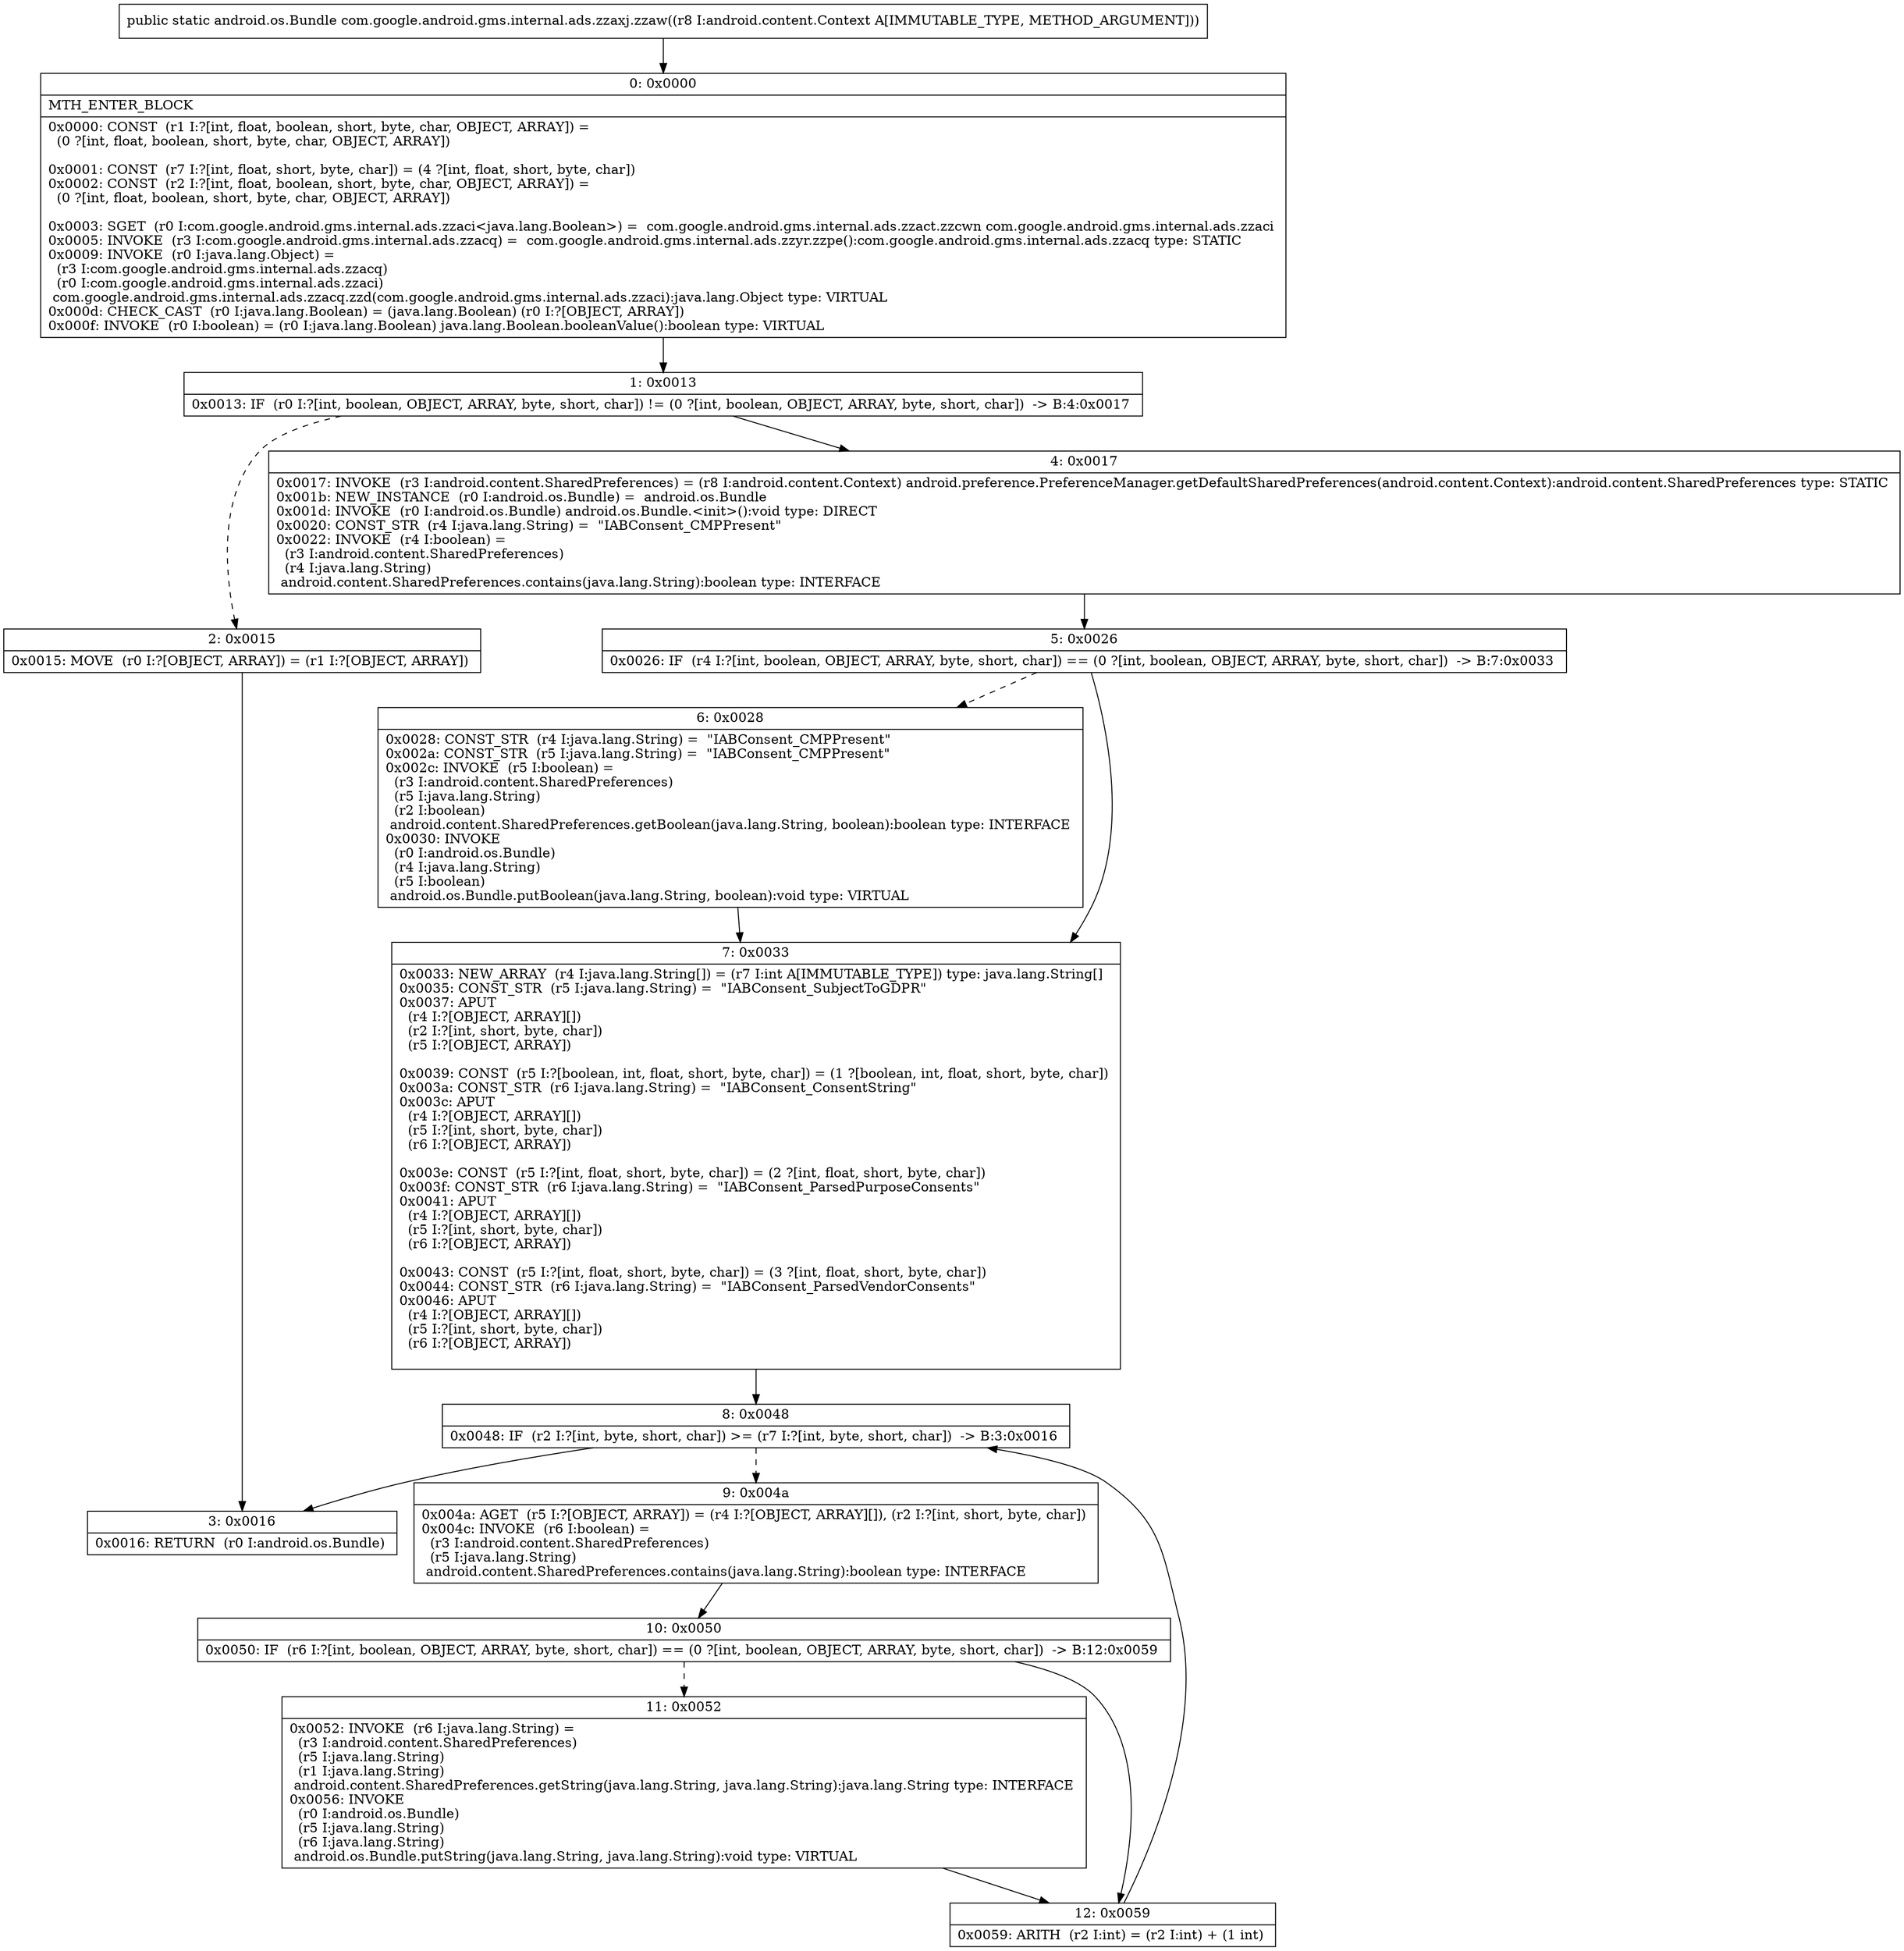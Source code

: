 digraph "CFG forcom.google.android.gms.internal.ads.zzaxj.zzaw(Landroid\/content\/Context;)Landroid\/os\/Bundle;" {
Node_0 [shape=record,label="{0\:\ 0x0000|MTH_ENTER_BLOCK\l|0x0000: CONST  (r1 I:?[int, float, boolean, short, byte, char, OBJECT, ARRAY]) = \l  (0 ?[int, float, boolean, short, byte, char, OBJECT, ARRAY])\l \l0x0001: CONST  (r7 I:?[int, float, short, byte, char]) = (4 ?[int, float, short, byte, char]) \l0x0002: CONST  (r2 I:?[int, float, boolean, short, byte, char, OBJECT, ARRAY]) = \l  (0 ?[int, float, boolean, short, byte, char, OBJECT, ARRAY])\l \l0x0003: SGET  (r0 I:com.google.android.gms.internal.ads.zzaci\<java.lang.Boolean\>) =  com.google.android.gms.internal.ads.zzact.zzcwn com.google.android.gms.internal.ads.zzaci \l0x0005: INVOKE  (r3 I:com.google.android.gms.internal.ads.zzacq) =  com.google.android.gms.internal.ads.zzyr.zzpe():com.google.android.gms.internal.ads.zzacq type: STATIC \l0x0009: INVOKE  (r0 I:java.lang.Object) = \l  (r3 I:com.google.android.gms.internal.ads.zzacq)\l  (r0 I:com.google.android.gms.internal.ads.zzaci)\l com.google.android.gms.internal.ads.zzacq.zzd(com.google.android.gms.internal.ads.zzaci):java.lang.Object type: VIRTUAL \l0x000d: CHECK_CAST  (r0 I:java.lang.Boolean) = (java.lang.Boolean) (r0 I:?[OBJECT, ARRAY]) \l0x000f: INVOKE  (r0 I:boolean) = (r0 I:java.lang.Boolean) java.lang.Boolean.booleanValue():boolean type: VIRTUAL \l}"];
Node_1 [shape=record,label="{1\:\ 0x0013|0x0013: IF  (r0 I:?[int, boolean, OBJECT, ARRAY, byte, short, char]) != (0 ?[int, boolean, OBJECT, ARRAY, byte, short, char])  \-\> B:4:0x0017 \l}"];
Node_2 [shape=record,label="{2\:\ 0x0015|0x0015: MOVE  (r0 I:?[OBJECT, ARRAY]) = (r1 I:?[OBJECT, ARRAY]) \l}"];
Node_3 [shape=record,label="{3\:\ 0x0016|0x0016: RETURN  (r0 I:android.os.Bundle) \l}"];
Node_4 [shape=record,label="{4\:\ 0x0017|0x0017: INVOKE  (r3 I:android.content.SharedPreferences) = (r8 I:android.content.Context) android.preference.PreferenceManager.getDefaultSharedPreferences(android.content.Context):android.content.SharedPreferences type: STATIC \l0x001b: NEW_INSTANCE  (r0 I:android.os.Bundle) =  android.os.Bundle \l0x001d: INVOKE  (r0 I:android.os.Bundle) android.os.Bundle.\<init\>():void type: DIRECT \l0x0020: CONST_STR  (r4 I:java.lang.String) =  \"IABConsent_CMPPresent\" \l0x0022: INVOKE  (r4 I:boolean) = \l  (r3 I:android.content.SharedPreferences)\l  (r4 I:java.lang.String)\l android.content.SharedPreferences.contains(java.lang.String):boolean type: INTERFACE \l}"];
Node_5 [shape=record,label="{5\:\ 0x0026|0x0026: IF  (r4 I:?[int, boolean, OBJECT, ARRAY, byte, short, char]) == (0 ?[int, boolean, OBJECT, ARRAY, byte, short, char])  \-\> B:7:0x0033 \l}"];
Node_6 [shape=record,label="{6\:\ 0x0028|0x0028: CONST_STR  (r4 I:java.lang.String) =  \"IABConsent_CMPPresent\" \l0x002a: CONST_STR  (r5 I:java.lang.String) =  \"IABConsent_CMPPresent\" \l0x002c: INVOKE  (r5 I:boolean) = \l  (r3 I:android.content.SharedPreferences)\l  (r5 I:java.lang.String)\l  (r2 I:boolean)\l android.content.SharedPreferences.getBoolean(java.lang.String, boolean):boolean type: INTERFACE \l0x0030: INVOKE  \l  (r0 I:android.os.Bundle)\l  (r4 I:java.lang.String)\l  (r5 I:boolean)\l android.os.Bundle.putBoolean(java.lang.String, boolean):void type: VIRTUAL \l}"];
Node_7 [shape=record,label="{7\:\ 0x0033|0x0033: NEW_ARRAY  (r4 I:java.lang.String[]) = (r7 I:int A[IMMUTABLE_TYPE]) type: java.lang.String[] \l0x0035: CONST_STR  (r5 I:java.lang.String) =  \"IABConsent_SubjectToGDPR\" \l0x0037: APUT  \l  (r4 I:?[OBJECT, ARRAY][])\l  (r2 I:?[int, short, byte, char])\l  (r5 I:?[OBJECT, ARRAY])\l \l0x0039: CONST  (r5 I:?[boolean, int, float, short, byte, char]) = (1 ?[boolean, int, float, short, byte, char]) \l0x003a: CONST_STR  (r6 I:java.lang.String) =  \"IABConsent_ConsentString\" \l0x003c: APUT  \l  (r4 I:?[OBJECT, ARRAY][])\l  (r5 I:?[int, short, byte, char])\l  (r6 I:?[OBJECT, ARRAY])\l \l0x003e: CONST  (r5 I:?[int, float, short, byte, char]) = (2 ?[int, float, short, byte, char]) \l0x003f: CONST_STR  (r6 I:java.lang.String) =  \"IABConsent_ParsedPurposeConsents\" \l0x0041: APUT  \l  (r4 I:?[OBJECT, ARRAY][])\l  (r5 I:?[int, short, byte, char])\l  (r6 I:?[OBJECT, ARRAY])\l \l0x0043: CONST  (r5 I:?[int, float, short, byte, char]) = (3 ?[int, float, short, byte, char]) \l0x0044: CONST_STR  (r6 I:java.lang.String) =  \"IABConsent_ParsedVendorConsents\" \l0x0046: APUT  \l  (r4 I:?[OBJECT, ARRAY][])\l  (r5 I:?[int, short, byte, char])\l  (r6 I:?[OBJECT, ARRAY])\l \l}"];
Node_8 [shape=record,label="{8\:\ 0x0048|0x0048: IF  (r2 I:?[int, byte, short, char]) \>= (r7 I:?[int, byte, short, char])  \-\> B:3:0x0016 \l}"];
Node_9 [shape=record,label="{9\:\ 0x004a|0x004a: AGET  (r5 I:?[OBJECT, ARRAY]) = (r4 I:?[OBJECT, ARRAY][]), (r2 I:?[int, short, byte, char]) \l0x004c: INVOKE  (r6 I:boolean) = \l  (r3 I:android.content.SharedPreferences)\l  (r5 I:java.lang.String)\l android.content.SharedPreferences.contains(java.lang.String):boolean type: INTERFACE \l}"];
Node_10 [shape=record,label="{10\:\ 0x0050|0x0050: IF  (r6 I:?[int, boolean, OBJECT, ARRAY, byte, short, char]) == (0 ?[int, boolean, OBJECT, ARRAY, byte, short, char])  \-\> B:12:0x0059 \l}"];
Node_11 [shape=record,label="{11\:\ 0x0052|0x0052: INVOKE  (r6 I:java.lang.String) = \l  (r3 I:android.content.SharedPreferences)\l  (r5 I:java.lang.String)\l  (r1 I:java.lang.String)\l android.content.SharedPreferences.getString(java.lang.String, java.lang.String):java.lang.String type: INTERFACE \l0x0056: INVOKE  \l  (r0 I:android.os.Bundle)\l  (r5 I:java.lang.String)\l  (r6 I:java.lang.String)\l android.os.Bundle.putString(java.lang.String, java.lang.String):void type: VIRTUAL \l}"];
Node_12 [shape=record,label="{12\:\ 0x0059|0x0059: ARITH  (r2 I:int) = (r2 I:int) + (1 int) \l}"];
MethodNode[shape=record,label="{public static android.os.Bundle com.google.android.gms.internal.ads.zzaxj.zzaw((r8 I:android.content.Context A[IMMUTABLE_TYPE, METHOD_ARGUMENT])) }"];
MethodNode -> Node_0;
Node_0 -> Node_1;
Node_1 -> Node_2[style=dashed];
Node_1 -> Node_4;
Node_2 -> Node_3;
Node_4 -> Node_5;
Node_5 -> Node_6[style=dashed];
Node_5 -> Node_7;
Node_6 -> Node_7;
Node_7 -> Node_8;
Node_8 -> Node_3;
Node_8 -> Node_9[style=dashed];
Node_9 -> Node_10;
Node_10 -> Node_11[style=dashed];
Node_10 -> Node_12;
Node_11 -> Node_12;
Node_12 -> Node_8;
}

